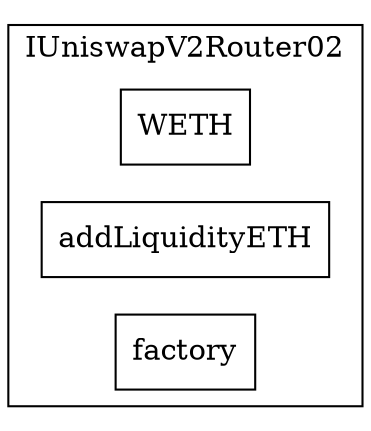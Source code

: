 strict digraph {
rankdir="LR"
node [shape=box]
subgraph cluster_7510_IUniswapV2Router02 {
label = "IUniswapV2Router02"
"7510_WETH" [label="WETH"]
"7510_addLiquidityETH" [label="addLiquidityETH"]
"7510_factory" [label="factory"]
}subgraph cluster_solidity {
label = "[Solidity]"
}
}